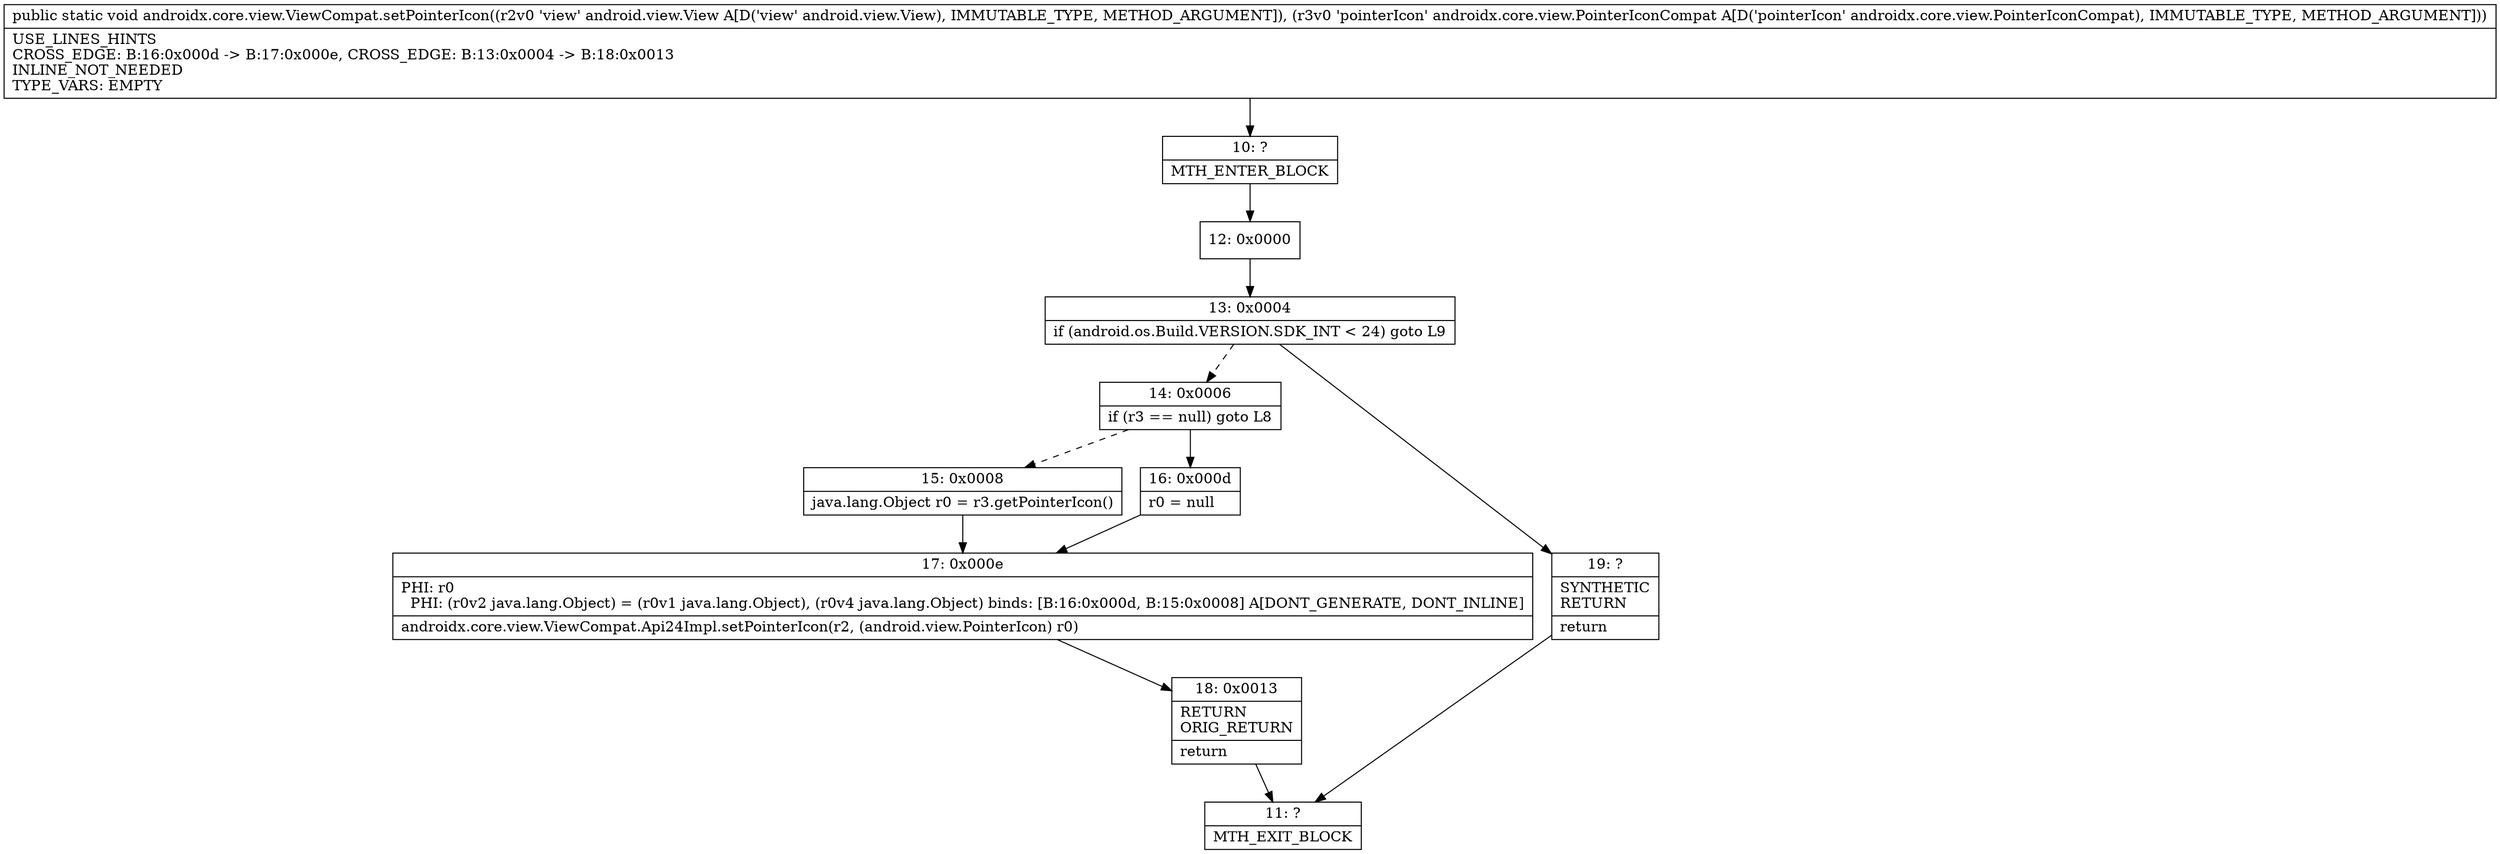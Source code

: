 digraph "CFG forandroidx.core.view.ViewCompat.setPointerIcon(Landroid\/view\/View;Landroidx\/core\/view\/PointerIconCompat;)V" {
Node_10 [shape=record,label="{10\:\ ?|MTH_ENTER_BLOCK\l}"];
Node_12 [shape=record,label="{12\:\ 0x0000}"];
Node_13 [shape=record,label="{13\:\ 0x0004|if (android.os.Build.VERSION.SDK_INT \< 24) goto L9\l}"];
Node_14 [shape=record,label="{14\:\ 0x0006|if (r3 == null) goto L8\l}"];
Node_15 [shape=record,label="{15\:\ 0x0008|java.lang.Object r0 = r3.getPointerIcon()\l}"];
Node_17 [shape=record,label="{17\:\ 0x000e|PHI: r0 \l  PHI: (r0v2 java.lang.Object) = (r0v1 java.lang.Object), (r0v4 java.lang.Object) binds: [B:16:0x000d, B:15:0x0008] A[DONT_GENERATE, DONT_INLINE]\l|androidx.core.view.ViewCompat.Api24Impl.setPointerIcon(r2, (android.view.PointerIcon) r0)\l}"];
Node_18 [shape=record,label="{18\:\ 0x0013|RETURN\lORIG_RETURN\l|return\l}"];
Node_11 [shape=record,label="{11\:\ ?|MTH_EXIT_BLOCK\l}"];
Node_16 [shape=record,label="{16\:\ 0x000d|r0 = null\l}"];
Node_19 [shape=record,label="{19\:\ ?|SYNTHETIC\lRETURN\l|return\l}"];
MethodNode[shape=record,label="{public static void androidx.core.view.ViewCompat.setPointerIcon((r2v0 'view' android.view.View A[D('view' android.view.View), IMMUTABLE_TYPE, METHOD_ARGUMENT]), (r3v0 'pointerIcon' androidx.core.view.PointerIconCompat A[D('pointerIcon' androidx.core.view.PointerIconCompat), IMMUTABLE_TYPE, METHOD_ARGUMENT]))  | USE_LINES_HINTS\lCROSS_EDGE: B:16:0x000d \-\> B:17:0x000e, CROSS_EDGE: B:13:0x0004 \-\> B:18:0x0013\lINLINE_NOT_NEEDED\lTYPE_VARS: EMPTY\l}"];
MethodNode -> Node_10;Node_10 -> Node_12;
Node_12 -> Node_13;
Node_13 -> Node_14[style=dashed];
Node_13 -> Node_19;
Node_14 -> Node_15[style=dashed];
Node_14 -> Node_16;
Node_15 -> Node_17;
Node_17 -> Node_18;
Node_18 -> Node_11;
Node_16 -> Node_17;
Node_19 -> Node_11;
}


